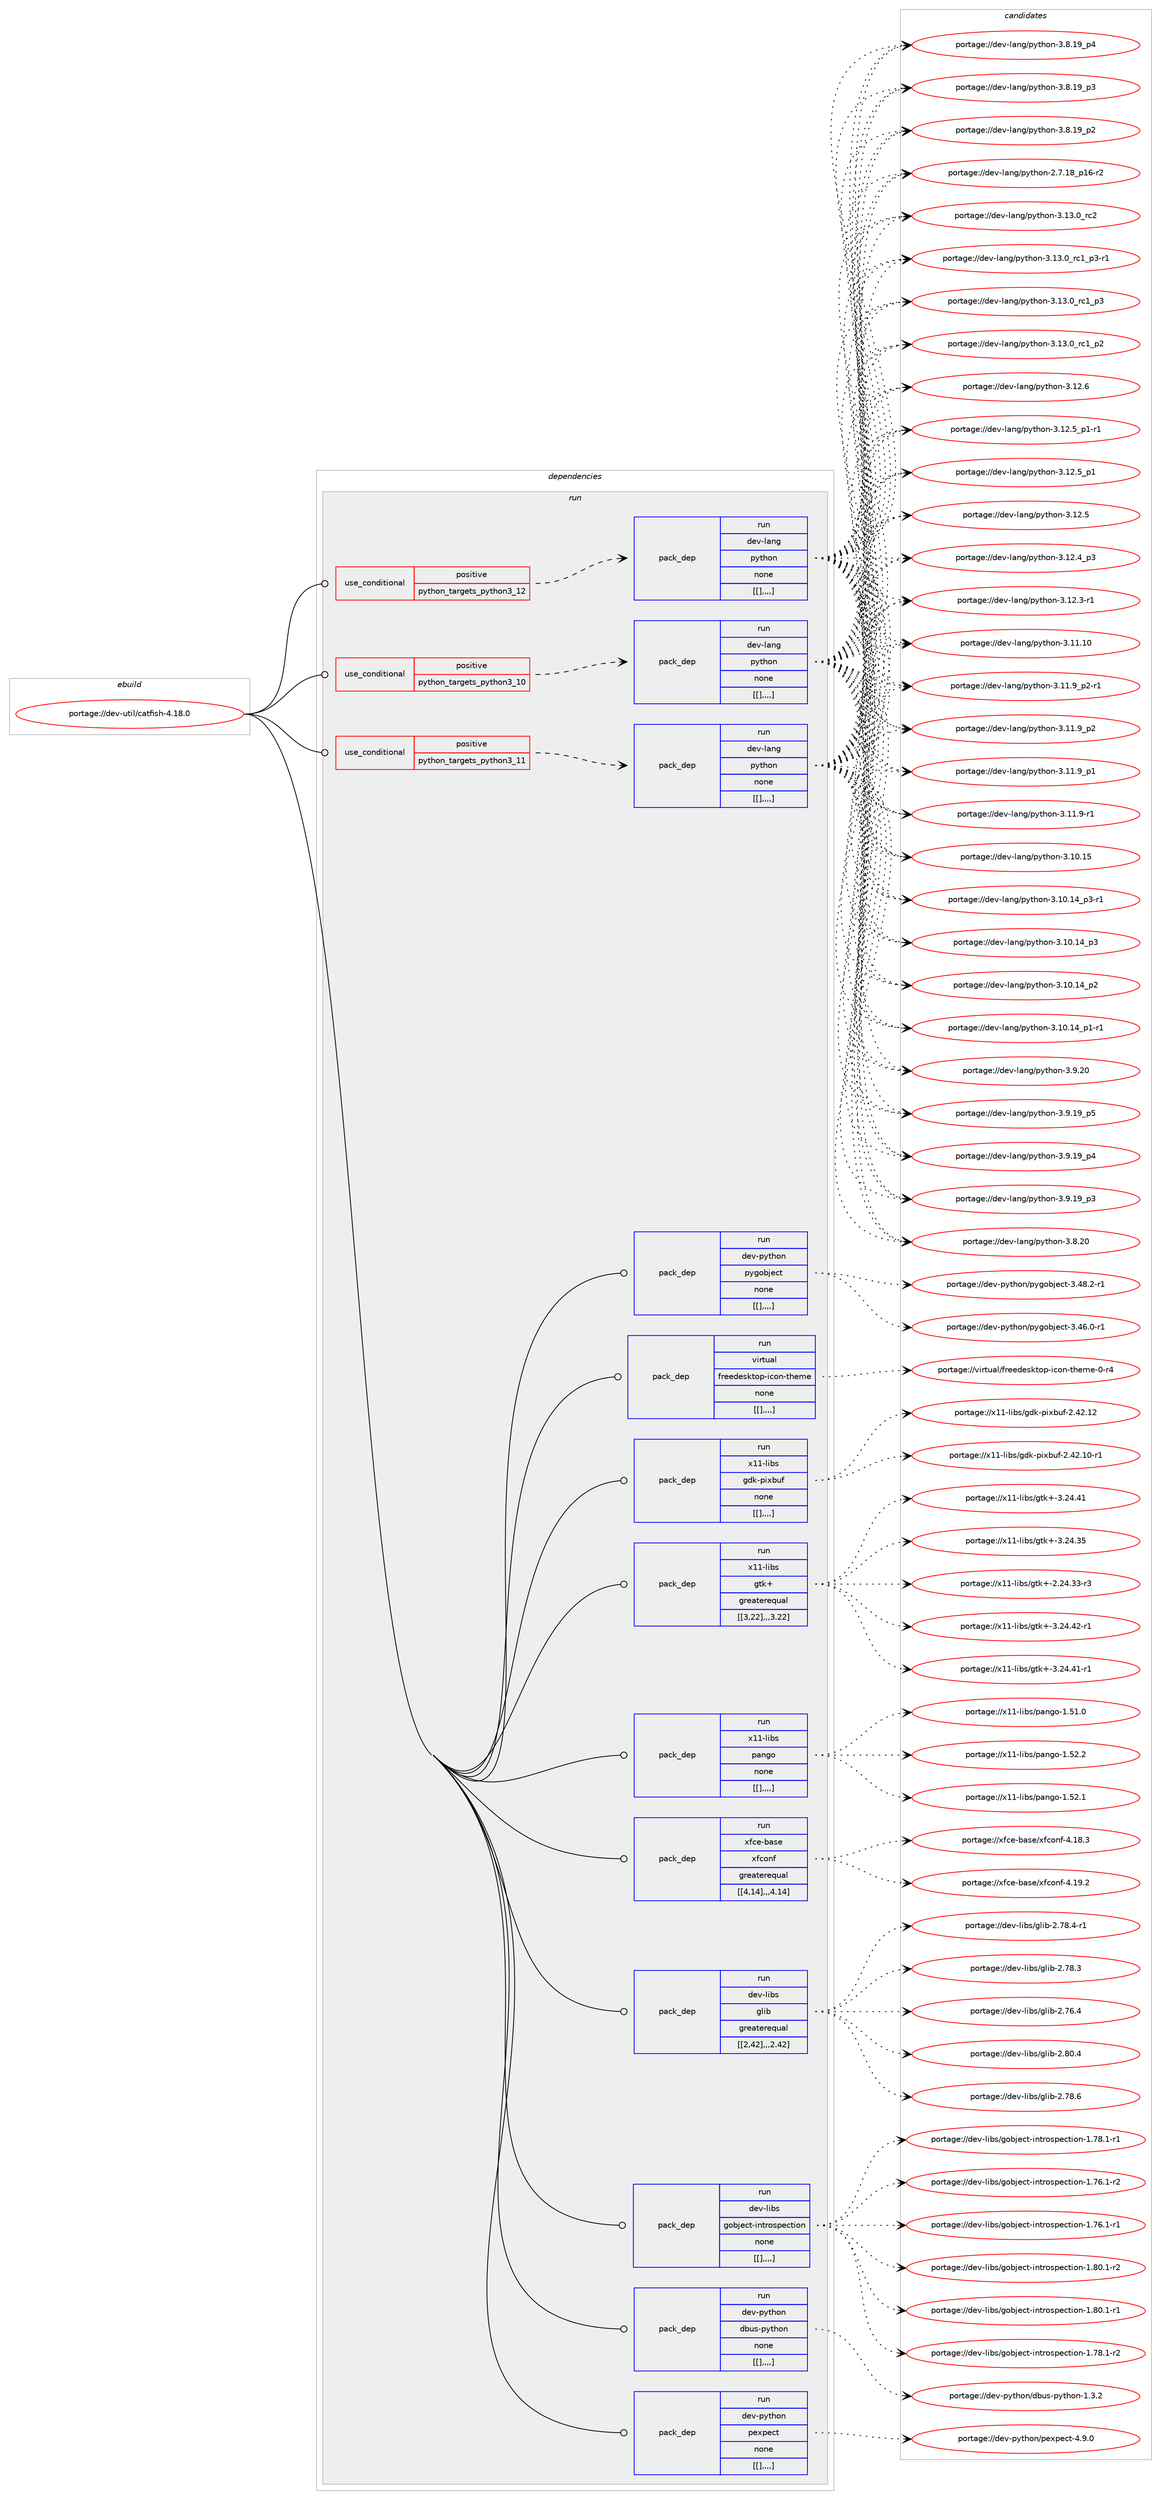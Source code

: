 digraph prolog {

# *************
# Graph options
# *************

newrank=true;
concentrate=true;
compound=true;
graph [rankdir=LR,fontname=Helvetica,fontsize=10,ranksep=1.5];#, ranksep=2.5, nodesep=0.2];
edge  [arrowhead=vee];
node  [fontname=Helvetica,fontsize=10];

# **********
# The ebuild
# **********

subgraph cluster_leftcol {
color=gray;
label=<<i>ebuild</i>>;
id [label="portage://dev-util/catfish-4.18.0", color=red, width=4, href="../dev-util/catfish-4.18.0.svg"];
}

# ****************
# The dependencies
# ****************

subgraph cluster_midcol {
color=gray;
label=<<i>dependencies</i>>;
subgraph cluster_compile {
fillcolor="#eeeeee";
style=filled;
label=<<i>compile</i>>;
}
subgraph cluster_compileandrun {
fillcolor="#eeeeee";
style=filled;
label=<<i>compile and run</i>>;
}
subgraph cluster_run {
fillcolor="#eeeeee";
style=filled;
label=<<i>run</i>>;
subgraph cond61161 {
dependency215098 [label=<<TABLE BORDER="0" CELLBORDER="1" CELLSPACING="0" CELLPADDING="4"><TR><TD ROWSPAN="3" CELLPADDING="10">use_conditional</TD></TR><TR><TD>positive</TD></TR><TR><TD>python_targets_python3_10</TD></TR></TABLE>>, shape=none, color=red];
subgraph pack152541 {
dependency215099 [label=<<TABLE BORDER="0" CELLBORDER="1" CELLSPACING="0" CELLPADDING="4" WIDTH="220"><TR><TD ROWSPAN="6" CELLPADDING="30">pack_dep</TD></TR><TR><TD WIDTH="110">run</TD></TR><TR><TD>dev-lang</TD></TR><TR><TD>python</TD></TR><TR><TD>none</TD></TR><TR><TD>[[],,,,]</TD></TR></TABLE>>, shape=none, color=blue];
}
dependency215098:e -> dependency215099:w [weight=20,style="dashed",arrowhead="vee"];
}
id:e -> dependency215098:w [weight=20,style="solid",arrowhead="odot"];
subgraph cond61162 {
dependency215100 [label=<<TABLE BORDER="0" CELLBORDER="1" CELLSPACING="0" CELLPADDING="4"><TR><TD ROWSPAN="3" CELLPADDING="10">use_conditional</TD></TR><TR><TD>positive</TD></TR><TR><TD>python_targets_python3_11</TD></TR></TABLE>>, shape=none, color=red];
subgraph pack152542 {
dependency215101 [label=<<TABLE BORDER="0" CELLBORDER="1" CELLSPACING="0" CELLPADDING="4" WIDTH="220"><TR><TD ROWSPAN="6" CELLPADDING="30">pack_dep</TD></TR><TR><TD WIDTH="110">run</TD></TR><TR><TD>dev-lang</TD></TR><TR><TD>python</TD></TR><TR><TD>none</TD></TR><TR><TD>[[],,,,]</TD></TR></TABLE>>, shape=none, color=blue];
}
dependency215100:e -> dependency215101:w [weight=20,style="dashed",arrowhead="vee"];
}
id:e -> dependency215100:w [weight=20,style="solid",arrowhead="odot"];
subgraph cond61163 {
dependency215102 [label=<<TABLE BORDER="0" CELLBORDER="1" CELLSPACING="0" CELLPADDING="4"><TR><TD ROWSPAN="3" CELLPADDING="10">use_conditional</TD></TR><TR><TD>positive</TD></TR><TR><TD>python_targets_python3_12</TD></TR></TABLE>>, shape=none, color=red];
subgraph pack152543 {
dependency215103 [label=<<TABLE BORDER="0" CELLBORDER="1" CELLSPACING="0" CELLPADDING="4" WIDTH="220"><TR><TD ROWSPAN="6" CELLPADDING="30">pack_dep</TD></TR><TR><TD WIDTH="110">run</TD></TR><TR><TD>dev-lang</TD></TR><TR><TD>python</TD></TR><TR><TD>none</TD></TR><TR><TD>[[],,,,]</TD></TR></TABLE>>, shape=none, color=blue];
}
dependency215102:e -> dependency215103:w [weight=20,style="dashed",arrowhead="vee"];
}
id:e -> dependency215102:w [weight=20,style="solid",arrowhead="odot"];
subgraph pack152544 {
dependency215104 [label=<<TABLE BORDER="0" CELLBORDER="1" CELLSPACING="0" CELLPADDING="4" WIDTH="220"><TR><TD ROWSPAN="6" CELLPADDING="30">pack_dep</TD></TR><TR><TD WIDTH="110">run</TD></TR><TR><TD>dev-libs</TD></TR><TR><TD>glib</TD></TR><TR><TD>greaterequal</TD></TR><TR><TD>[[2,42],,,2.42]</TD></TR></TABLE>>, shape=none, color=blue];
}
id:e -> dependency215104:w [weight=20,style="solid",arrowhead="odot"];
subgraph pack152545 {
dependency215105 [label=<<TABLE BORDER="0" CELLBORDER="1" CELLSPACING="0" CELLPADDING="4" WIDTH="220"><TR><TD ROWSPAN="6" CELLPADDING="30">pack_dep</TD></TR><TR><TD WIDTH="110">run</TD></TR><TR><TD>dev-libs</TD></TR><TR><TD>gobject-introspection</TD></TR><TR><TD>none</TD></TR><TR><TD>[[],,,,]</TD></TR></TABLE>>, shape=none, color=blue];
}
id:e -> dependency215105:w [weight=20,style="solid",arrowhead="odot"];
subgraph pack152546 {
dependency215106 [label=<<TABLE BORDER="0" CELLBORDER="1" CELLSPACING="0" CELLPADDING="4" WIDTH="220"><TR><TD ROWSPAN="6" CELLPADDING="30">pack_dep</TD></TR><TR><TD WIDTH="110">run</TD></TR><TR><TD>dev-python</TD></TR><TR><TD>dbus-python</TD></TR><TR><TD>none</TD></TR><TR><TD>[[],,,,]</TD></TR></TABLE>>, shape=none, color=blue];
}
id:e -> dependency215106:w [weight=20,style="solid",arrowhead="odot"];
subgraph pack152547 {
dependency215107 [label=<<TABLE BORDER="0" CELLBORDER="1" CELLSPACING="0" CELLPADDING="4" WIDTH="220"><TR><TD ROWSPAN="6" CELLPADDING="30">pack_dep</TD></TR><TR><TD WIDTH="110">run</TD></TR><TR><TD>dev-python</TD></TR><TR><TD>pexpect</TD></TR><TR><TD>none</TD></TR><TR><TD>[[],,,,]</TD></TR></TABLE>>, shape=none, color=blue];
}
id:e -> dependency215107:w [weight=20,style="solid",arrowhead="odot"];
subgraph pack152548 {
dependency215108 [label=<<TABLE BORDER="0" CELLBORDER="1" CELLSPACING="0" CELLPADDING="4" WIDTH="220"><TR><TD ROWSPAN="6" CELLPADDING="30">pack_dep</TD></TR><TR><TD WIDTH="110">run</TD></TR><TR><TD>dev-python</TD></TR><TR><TD>pygobject</TD></TR><TR><TD>none</TD></TR><TR><TD>[[],,,,]</TD></TR></TABLE>>, shape=none, color=blue];
}
id:e -> dependency215108:w [weight=20,style="solid",arrowhead="odot"];
subgraph pack152549 {
dependency215109 [label=<<TABLE BORDER="0" CELLBORDER="1" CELLSPACING="0" CELLPADDING="4" WIDTH="220"><TR><TD ROWSPAN="6" CELLPADDING="30">pack_dep</TD></TR><TR><TD WIDTH="110">run</TD></TR><TR><TD>virtual</TD></TR><TR><TD>freedesktop-icon-theme</TD></TR><TR><TD>none</TD></TR><TR><TD>[[],,,,]</TD></TR></TABLE>>, shape=none, color=blue];
}
id:e -> dependency215109:w [weight=20,style="solid",arrowhead="odot"];
subgraph pack152550 {
dependency215110 [label=<<TABLE BORDER="0" CELLBORDER="1" CELLSPACING="0" CELLPADDING="4" WIDTH="220"><TR><TD ROWSPAN="6" CELLPADDING="30">pack_dep</TD></TR><TR><TD WIDTH="110">run</TD></TR><TR><TD>x11-libs</TD></TR><TR><TD>gdk-pixbuf</TD></TR><TR><TD>none</TD></TR><TR><TD>[[],,,,]</TD></TR></TABLE>>, shape=none, color=blue];
}
id:e -> dependency215110:w [weight=20,style="solid",arrowhead="odot"];
subgraph pack152551 {
dependency215111 [label=<<TABLE BORDER="0" CELLBORDER="1" CELLSPACING="0" CELLPADDING="4" WIDTH="220"><TR><TD ROWSPAN="6" CELLPADDING="30">pack_dep</TD></TR><TR><TD WIDTH="110">run</TD></TR><TR><TD>x11-libs</TD></TR><TR><TD>gtk+</TD></TR><TR><TD>greaterequal</TD></TR><TR><TD>[[3,22],,,3.22]</TD></TR></TABLE>>, shape=none, color=blue];
}
id:e -> dependency215111:w [weight=20,style="solid",arrowhead="odot"];
subgraph pack152552 {
dependency215112 [label=<<TABLE BORDER="0" CELLBORDER="1" CELLSPACING="0" CELLPADDING="4" WIDTH="220"><TR><TD ROWSPAN="6" CELLPADDING="30">pack_dep</TD></TR><TR><TD WIDTH="110">run</TD></TR><TR><TD>x11-libs</TD></TR><TR><TD>pango</TD></TR><TR><TD>none</TD></TR><TR><TD>[[],,,,]</TD></TR></TABLE>>, shape=none, color=blue];
}
id:e -> dependency215112:w [weight=20,style="solid",arrowhead="odot"];
subgraph pack152553 {
dependency215113 [label=<<TABLE BORDER="0" CELLBORDER="1" CELLSPACING="0" CELLPADDING="4" WIDTH="220"><TR><TD ROWSPAN="6" CELLPADDING="30">pack_dep</TD></TR><TR><TD WIDTH="110">run</TD></TR><TR><TD>xfce-base</TD></TR><TR><TD>xfconf</TD></TR><TR><TD>greaterequal</TD></TR><TR><TD>[[4,14],,,4.14]</TD></TR></TABLE>>, shape=none, color=blue];
}
id:e -> dependency215113:w [weight=20,style="solid",arrowhead="odot"];
}
}

# **************
# The candidates
# **************

subgraph cluster_choices {
rank=same;
color=gray;
label=<<i>candidates</i>>;

subgraph choice152541 {
color=black;
nodesep=1;
choice10010111845108971101034711212111610411111045514649514648951149950 [label="portage://dev-lang/python-3.13.0_rc2", color=red, width=4,href="../dev-lang/python-3.13.0_rc2.svg"];
choice1001011184510897110103471121211161041111104551464951464895114994995112514511449 [label="portage://dev-lang/python-3.13.0_rc1_p3-r1", color=red, width=4,href="../dev-lang/python-3.13.0_rc1_p3-r1.svg"];
choice100101118451089711010347112121116104111110455146495146489511499499511251 [label="portage://dev-lang/python-3.13.0_rc1_p3", color=red, width=4,href="../dev-lang/python-3.13.0_rc1_p3.svg"];
choice100101118451089711010347112121116104111110455146495146489511499499511250 [label="portage://dev-lang/python-3.13.0_rc1_p2", color=red, width=4,href="../dev-lang/python-3.13.0_rc1_p2.svg"];
choice10010111845108971101034711212111610411111045514649504654 [label="portage://dev-lang/python-3.12.6", color=red, width=4,href="../dev-lang/python-3.12.6.svg"];
choice1001011184510897110103471121211161041111104551464950465395112494511449 [label="portage://dev-lang/python-3.12.5_p1-r1", color=red, width=4,href="../dev-lang/python-3.12.5_p1-r1.svg"];
choice100101118451089711010347112121116104111110455146495046539511249 [label="portage://dev-lang/python-3.12.5_p1", color=red, width=4,href="../dev-lang/python-3.12.5_p1.svg"];
choice10010111845108971101034711212111610411111045514649504653 [label="portage://dev-lang/python-3.12.5", color=red, width=4,href="../dev-lang/python-3.12.5.svg"];
choice100101118451089711010347112121116104111110455146495046529511251 [label="portage://dev-lang/python-3.12.4_p3", color=red, width=4,href="../dev-lang/python-3.12.4_p3.svg"];
choice100101118451089711010347112121116104111110455146495046514511449 [label="portage://dev-lang/python-3.12.3-r1", color=red, width=4,href="../dev-lang/python-3.12.3-r1.svg"];
choice1001011184510897110103471121211161041111104551464949464948 [label="portage://dev-lang/python-3.11.10", color=red, width=4,href="../dev-lang/python-3.11.10.svg"];
choice1001011184510897110103471121211161041111104551464949465795112504511449 [label="portage://dev-lang/python-3.11.9_p2-r1", color=red, width=4,href="../dev-lang/python-3.11.9_p2-r1.svg"];
choice100101118451089711010347112121116104111110455146494946579511250 [label="portage://dev-lang/python-3.11.9_p2", color=red, width=4,href="../dev-lang/python-3.11.9_p2.svg"];
choice100101118451089711010347112121116104111110455146494946579511249 [label="portage://dev-lang/python-3.11.9_p1", color=red, width=4,href="../dev-lang/python-3.11.9_p1.svg"];
choice100101118451089711010347112121116104111110455146494946574511449 [label="portage://dev-lang/python-3.11.9-r1", color=red, width=4,href="../dev-lang/python-3.11.9-r1.svg"];
choice1001011184510897110103471121211161041111104551464948464953 [label="portage://dev-lang/python-3.10.15", color=red, width=4,href="../dev-lang/python-3.10.15.svg"];
choice100101118451089711010347112121116104111110455146494846495295112514511449 [label="portage://dev-lang/python-3.10.14_p3-r1", color=red, width=4,href="../dev-lang/python-3.10.14_p3-r1.svg"];
choice10010111845108971101034711212111610411111045514649484649529511251 [label="portage://dev-lang/python-3.10.14_p3", color=red, width=4,href="../dev-lang/python-3.10.14_p3.svg"];
choice10010111845108971101034711212111610411111045514649484649529511250 [label="portage://dev-lang/python-3.10.14_p2", color=red, width=4,href="../dev-lang/python-3.10.14_p2.svg"];
choice100101118451089711010347112121116104111110455146494846495295112494511449 [label="portage://dev-lang/python-3.10.14_p1-r1", color=red, width=4,href="../dev-lang/python-3.10.14_p1-r1.svg"];
choice10010111845108971101034711212111610411111045514657465048 [label="portage://dev-lang/python-3.9.20", color=red, width=4,href="../dev-lang/python-3.9.20.svg"];
choice100101118451089711010347112121116104111110455146574649579511253 [label="portage://dev-lang/python-3.9.19_p5", color=red, width=4,href="../dev-lang/python-3.9.19_p5.svg"];
choice100101118451089711010347112121116104111110455146574649579511252 [label="portage://dev-lang/python-3.9.19_p4", color=red, width=4,href="../dev-lang/python-3.9.19_p4.svg"];
choice100101118451089711010347112121116104111110455146574649579511251 [label="portage://dev-lang/python-3.9.19_p3", color=red, width=4,href="../dev-lang/python-3.9.19_p3.svg"];
choice10010111845108971101034711212111610411111045514656465048 [label="portage://dev-lang/python-3.8.20", color=red, width=4,href="../dev-lang/python-3.8.20.svg"];
choice100101118451089711010347112121116104111110455146564649579511252 [label="portage://dev-lang/python-3.8.19_p4", color=red, width=4,href="../dev-lang/python-3.8.19_p4.svg"];
choice100101118451089711010347112121116104111110455146564649579511251 [label="portage://dev-lang/python-3.8.19_p3", color=red, width=4,href="../dev-lang/python-3.8.19_p3.svg"];
choice100101118451089711010347112121116104111110455146564649579511250 [label="portage://dev-lang/python-3.8.19_p2", color=red, width=4,href="../dev-lang/python-3.8.19_p2.svg"];
choice100101118451089711010347112121116104111110455046554649569511249544511450 [label="portage://dev-lang/python-2.7.18_p16-r2", color=red, width=4,href="../dev-lang/python-2.7.18_p16-r2.svg"];
dependency215099:e -> choice10010111845108971101034711212111610411111045514649514648951149950:w [style=dotted,weight="100"];
dependency215099:e -> choice1001011184510897110103471121211161041111104551464951464895114994995112514511449:w [style=dotted,weight="100"];
dependency215099:e -> choice100101118451089711010347112121116104111110455146495146489511499499511251:w [style=dotted,weight="100"];
dependency215099:e -> choice100101118451089711010347112121116104111110455146495146489511499499511250:w [style=dotted,weight="100"];
dependency215099:e -> choice10010111845108971101034711212111610411111045514649504654:w [style=dotted,weight="100"];
dependency215099:e -> choice1001011184510897110103471121211161041111104551464950465395112494511449:w [style=dotted,weight="100"];
dependency215099:e -> choice100101118451089711010347112121116104111110455146495046539511249:w [style=dotted,weight="100"];
dependency215099:e -> choice10010111845108971101034711212111610411111045514649504653:w [style=dotted,weight="100"];
dependency215099:e -> choice100101118451089711010347112121116104111110455146495046529511251:w [style=dotted,weight="100"];
dependency215099:e -> choice100101118451089711010347112121116104111110455146495046514511449:w [style=dotted,weight="100"];
dependency215099:e -> choice1001011184510897110103471121211161041111104551464949464948:w [style=dotted,weight="100"];
dependency215099:e -> choice1001011184510897110103471121211161041111104551464949465795112504511449:w [style=dotted,weight="100"];
dependency215099:e -> choice100101118451089711010347112121116104111110455146494946579511250:w [style=dotted,weight="100"];
dependency215099:e -> choice100101118451089711010347112121116104111110455146494946579511249:w [style=dotted,weight="100"];
dependency215099:e -> choice100101118451089711010347112121116104111110455146494946574511449:w [style=dotted,weight="100"];
dependency215099:e -> choice1001011184510897110103471121211161041111104551464948464953:w [style=dotted,weight="100"];
dependency215099:e -> choice100101118451089711010347112121116104111110455146494846495295112514511449:w [style=dotted,weight="100"];
dependency215099:e -> choice10010111845108971101034711212111610411111045514649484649529511251:w [style=dotted,weight="100"];
dependency215099:e -> choice10010111845108971101034711212111610411111045514649484649529511250:w [style=dotted,weight="100"];
dependency215099:e -> choice100101118451089711010347112121116104111110455146494846495295112494511449:w [style=dotted,weight="100"];
dependency215099:e -> choice10010111845108971101034711212111610411111045514657465048:w [style=dotted,weight="100"];
dependency215099:e -> choice100101118451089711010347112121116104111110455146574649579511253:w [style=dotted,weight="100"];
dependency215099:e -> choice100101118451089711010347112121116104111110455146574649579511252:w [style=dotted,weight="100"];
dependency215099:e -> choice100101118451089711010347112121116104111110455146574649579511251:w [style=dotted,weight="100"];
dependency215099:e -> choice10010111845108971101034711212111610411111045514656465048:w [style=dotted,weight="100"];
dependency215099:e -> choice100101118451089711010347112121116104111110455146564649579511252:w [style=dotted,weight="100"];
dependency215099:e -> choice100101118451089711010347112121116104111110455146564649579511251:w [style=dotted,weight="100"];
dependency215099:e -> choice100101118451089711010347112121116104111110455146564649579511250:w [style=dotted,weight="100"];
dependency215099:e -> choice100101118451089711010347112121116104111110455046554649569511249544511450:w [style=dotted,weight="100"];
}
subgraph choice152542 {
color=black;
nodesep=1;
choice10010111845108971101034711212111610411111045514649514648951149950 [label="portage://dev-lang/python-3.13.0_rc2", color=red, width=4,href="../dev-lang/python-3.13.0_rc2.svg"];
choice1001011184510897110103471121211161041111104551464951464895114994995112514511449 [label="portage://dev-lang/python-3.13.0_rc1_p3-r1", color=red, width=4,href="../dev-lang/python-3.13.0_rc1_p3-r1.svg"];
choice100101118451089711010347112121116104111110455146495146489511499499511251 [label="portage://dev-lang/python-3.13.0_rc1_p3", color=red, width=4,href="../dev-lang/python-3.13.0_rc1_p3.svg"];
choice100101118451089711010347112121116104111110455146495146489511499499511250 [label="portage://dev-lang/python-3.13.0_rc1_p2", color=red, width=4,href="../dev-lang/python-3.13.0_rc1_p2.svg"];
choice10010111845108971101034711212111610411111045514649504654 [label="portage://dev-lang/python-3.12.6", color=red, width=4,href="../dev-lang/python-3.12.6.svg"];
choice1001011184510897110103471121211161041111104551464950465395112494511449 [label="portage://dev-lang/python-3.12.5_p1-r1", color=red, width=4,href="../dev-lang/python-3.12.5_p1-r1.svg"];
choice100101118451089711010347112121116104111110455146495046539511249 [label="portage://dev-lang/python-3.12.5_p1", color=red, width=4,href="../dev-lang/python-3.12.5_p1.svg"];
choice10010111845108971101034711212111610411111045514649504653 [label="portage://dev-lang/python-3.12.5", color=red, width=4,href="../dev-lang/python-3.12.5.svg"];
choice100101118451089711010347112121116104111110455146495046529511251 [label="portage://dev-lang/python-3.12.4_p3", color=red, width=4,href="../dev-lang/python-3.12.4_p3.svg"];
choice100101118451089711010347112121116104111110455146495046514511449 [label="portage://dev-lang/python-3.12.3-r1", color=red, width=4,href="../dev-lang/python-3.12.3-r1.svg"];
choice1001011184510897110103471121211161041111104551464949464948 [label="portage://dev-lang/python-3.11.10", color=red, width=4,href="../dev-lang/python-3.11.10.svg"];
choice1001011184510897110103471121211161041111104551464949465795112504511449 [label="portage://dev-lang/python-3.11.9_p2-r1", color=red, width=4,href="../dev-lang/python-3.11.9_p2-r1.svg"];
choice100101118451089711010347112121116104111110455146494946579511250 [label="portage://dev-lang/python-3.11.9_p2", color=red, width=4,href="../dev-lang/python-3.11.9_p2.svg"];
choice100101118451089711010347112121116104111110455146494946579511249 [label="portage://dev-lang/python-3.11.9_p1", color=red, width=4,href="../dev-lang/python-3.11.9_p1.svg"];
choice100101118451089711010347112121116104111110455146494946574511449 [label="portage://dev-lang/python-3.11.9-r1", color=red, width=4,href="../dev-lang/python-3.11.9-r1.svg"];
choice1001011184510897110103471121211161041111104551464948464953 [label="portage://dev-lang/python-3.10.15", color=red, width=4,href="../dev-lang/python-3.10.15.svg"];
choice100101118451089711010347112121116104111110455146494846495295112514511449 [label="portage://dev-lang/python-3.10.14_p3-r1", color=red, width=4,href="../dev-lang/python-3.10.14_p3-r1.svg"];
choice10010111845108971101034711212111610411111045514649484649529511251 [label="portage://dev-lang/python-3.10.14_p3", color=red, width=4,href="../dev-lang/python-3.10.14_p3.svg"];
choice10010111845108971101034711212111610411111045514649484649529511250 [label="portage://dev-lang/python-3.10.14_p2", color=red, width=4,href="../dev-lang/python-3.10.14_p2.svg"];
choice100101118451089711010347112121116104111110455146494846495295112494511449 [label="portage://dev-lang/python-3.10.14_p1-r1", color=red, width=4,href="../dev-lang/python-3.10.14_p1-r1.svg"];
choice10010111845108971101034711212111610411111045514657465048 [label="portage://dev-lang/python-3.9.20", color=red, width=4,href="../dev-lang/python-3.9.20.svg"];
choice100101118451089711010347112121116104111110455146574649579511253 [label="portage://dev-lang/python-3.9.19_p5", color=red, width=4,href="../dev-lang/python-3.9.19_p5.svg"];
choice100101118451089711010347112121116104111110455146574649579511252 [label="portage://dev-lang/python-3.9.19_p4", color=red, width=4,href="../dev-lang/python-3.9.19_p4.svg"];
choice100101118451089711010347112121116104111110455146574649579511251 [label="portage://dev-lang/python-3.9.19_p3", color=red, width=4,href="../dev-lang/python-3.9.19_p3.svg"];
choice10010111845108971101034711212111610411111045514656465048 [label="portage://dev-lang/python-3.8.20", color=red, width=4,href="../dev-lang/python-3.8.20.svg"];
choice100101118451089711010347112121116104111110455146564649579511252 [label="portage://dev-lang/python-3.8.19_p4", color=red, width=4,href="../dev-lang/python-3.8.19_p4.svg"];
choice100101118451089711010347112121116104111110455146564649579511251 [label="portage://dev-lang/python-3.8.19_p3", color=red, width=4,href="../dev-lang/python-3.8.19_p3.svg"];
choice100101118451089711010347112121116104111110455146564649579511250 [label="portage://dev-lang/python-3.8.19_p2", color=red, width=4,href="../dev-lang/python-3.8.19_p2.svg"];
choice100101118451089711010347112121116104111110455046554649569511249544511450 [label="portage://dev-lang/python-2.7.18_p16-r2", color=red, width=4,href="../dev-lang/python-2.7.18_p16-r2.svg"];
dependency215101:e -> choice10010111845108971101034711212111610411111045514649514648951149950:w [style=dotted,weight="100"];
dependency215101:e -> choice1001011184510897110103471121211161041111104551464951464895114994995112514511449:w [style=dotted,weight="100"];
dependency215101:e -> choice100101118451089711010347112121116104111110455146495146489511499499511251:w [style=dotted,weight="100"];
dependency215101:e -> choice100101118451089711010347112121116104111110455146495146489511499499511250:w [style=dotted,weight="100"];
dependency215101:e -> choice10010111845108971101034711212111610411111045514649504654:w [style=dotted,weight="100"];
dependency215101:e -> choice1001011184510897110103471121211161041111104551464950465395112494511449:w [style=dotted,weight="100"];
dependency215101:e -> choice100101118451089711010347112121116104111110455146495046539511249:w [style=dotted,weight="100"];
dependency215101:e -> choice10010111845108971101034711212111610411111045514649504653:w [style=dotted,weight="100"];
dependency215101:e -> choice100101118451089711010347112121116104111110455146495046529511251:w [style=dotted,weight="100"];
dependency215101:e -> choice100101118451089711010347112121116104111110455146495046514511449:w [style=dotted,weight="100"];
dependency215101:e -> choice1001011184510897110103471121211161041111104551464949464948:w [style=dotted,weight="100"];
dependency215101:e -> choice1001011184510897110103471121211161041111104551464949465795112504511449:w [style=dotted,weight="100"];
dependency215101:e -> choice100101118451089711010347112121116104111110455146494946579511250:w [style=dotted,weight="100"];
dependency215101:e -> choice100101118451089711010347112121116104111110455146494946579511249:w [style=dotted,weight="100"];
dependency215101:e -> choice100101118451089711010347112121116104111110455146494946574511449:w [style=dotted,weight="100"];
dependency215101:e -> choice1001011184510897110103471121211161041111104551464948464953:w [style=dotted,weight="100"];
dependency215101:e -> choice100101118451089711010347112121116104111110455146494846495295112514511449:w [style=dotted,weight="100"];
dependency215101:e -> choice10010111845108971101034711212111610411111045514649484649529511251:w [style=dotted,weight="100"];
dependency215101:e -> choice10010111845108971101034711212111610411111045514649484649529511250:w [style=dotted,weight="100"];
dependency215101:e -> choice100101118451089711010347112121116104111110455146494846495295112494511449:w [style=dotted,weight="100"];
dependency215101:e -> choice10010111845108971101034711212111610411111045514657465048:w [style=dotted,weight="100"];
dependency215101:e -> choice100101118451089711010347112121116104111110455146574649579511253:w [style=dotted,weight="100"];
dependency215101:e -> choice100101118451089711010347112121116104111110455146574649579511252:w [style=dotted,weight="100"];
dependency215101:e -> choice100101118451089711010347112121116104111110455146574649579511251:w [style=dotted,weight="100"];
dependency215101:e -> choice10010111845108971101034711212111610411111045514656465048:w [style=dotted,weight="100"];
dependency215101:e -> choice100101118451089711010347112121116104111110455146564649579511252:w [style=dotted,weight="100"];
dependency215101:e -> choice100101118451089711010347112121116104111110455146564649579511251:w [style=dotted,weight="100"];
dependency215101:e -> choice100101118451089711010347112121116104111110455146564649579511250:w [style=dotted,weight="100"];
dependency215101:e -> choice100101118451089711010347112121116104111110455046554649569511249544511450:w [style=dotted,weight="100"];
}
subgraph choice152543 {
color=black;
nodesep=1;
choice10010111845108971101034711212111610411111045514649514648951149950 [label="portage://dev-lang/python-3.13.0_rc2", color=red, width=4,href="../dev-lang/python-3.13.0_rc2.svg"];
choice1001011184510897110103471121211161041111104551464951464895114994995112514511449 [label="portage://dev-lang/python-3.13.0_rc1_p3-r1", color=red, width=4,href="../dev-lang/python-3.13.0_rc1_p3-r1.svg"];
choice100101118451089711010347112121116104111110455146495146489511499499511251 [label="portage://dev-lang/python-3.13.0_rc1_p3", color=red, width=4,href="../dev-lang/python-3.13.0_rc1_p3.svg"];
choice100101118451089711010347112121116104111110455146495146489511499499511250 [label="portage://dev-lang/python-3.13.0_rc1_p2", color=red, width=4,href="../dev-lang/python-3.13.0_rc1_p2.svg"];
choice10010111845108971101034711212111610411111045514649504654 [label="portage://dev-lang/python-3.12.6", color=red, width=4,href="../dev-lang/python-3.12.6.svg"];
choice1001011184510897110103471121211161041111104551464950465395112494511449 [label="portage://dev-lang/python-3.12.5_p1-r1", color=red, width=4,href="../dev-lang/python-3.12.5_p1-r1.svg"];
choice100101118451089711010347112121116104111110455146495046539511249 [label="portage://dev-lang/python-3.12.5_p1", color=red, width=4,href="../dev-lang/python-3.12.5_p1.svg"];
choice10010111845108971101034711212111610411111045514649504653 [label="portage://dev-lang/python-3.12.5", color=red, width=4,href="../dev-lang/python-3.12.5.svg"];
choice100101118451089711010347112121116104111110455146495046529511251 [label="portage://dev-lang/python-3.12.4_p3", color=red, width=4,href="../dev-lang/python-3.12.4_p3.svg"];
choice100101118451089711010347112121116104111110455146495046514511449 [label="portage://dev-lang/python-3.12.3-r1", color=red, width=4,href="../dev-lang/python-3.12.3-r1.svg"];
choice1001011184510897110103471121211161041111104551464949464948 [label="portage://dev-lang/python-3.11.10", color=red, width=4,href="../dev-lang/python-3.11.10.svg"];
choice1001011184510897110103471121211161041111104551464949465795112504511449 [label="portage://dev-lang/python-3.11.9_p2-r1", color=red, width=4,href="../dev-lang/python-3.11.9_p2-r1.svg"];
choice100101118451089711010347112121116104111110455146494946579511250 [label="portage://dev-lang/python-3.11.9_p2", color=red, width=4,href="../dev-lang/python-3.11.9_p2.svg"];
choice100101118451089711010347112121116104111110455146494946579511249 [label="portage://dev-lang/python-3.11.9_p1", color=red, width=4,href="../dev-lang/python-3.11.9_p1.svg"];
choice100101118451089711010347112121116104111110455146494946574511449 [label="portage://dev-lang/python-3.11.9-r1", color=red, width=4,href="../dev-lang/python-3.11.9-r1.svg"];
choice1001011184510897110103471121211161041111104551464948464953 [label="portage://dev-lang/python-3.10.15", color=red, width=4,href="../dev-lang/python-3.10.15.svg"];
choice100101118451089711010347112121116104111110455146494846495295112514511449 [label="portage://dev-lang/python-3.10.14_p3-r1", color=red, width=4,href="../dev-lang/python-3.10.14_p3-r1.svg"];
choice10010111845108971101034711212111610411111045514649484649529511251 [label="portage://dev-lang/python-3.10.14_p3", color=red, width=4,href="../dev-lang/python-3.10.14_p3.svg"];
choice10010111845108971101034711212111610411111045514649484649529511250 [label="portage://dev-lang/python-3.10.14_p2", color=red, width=4,href="../dev-lang/python-3.10.14_p2.svg"];
choice100101118451089711010347112121116104111110455146494846495295112494511449 [label="portage://dev-lang/python-3.10.14_p1-r1", color=red, width=4,href="../dev-lang/python-3.10.14_p1-r1.svg"];
choice10010111845108971101034711212111610411111045514657465048 [label="portage://dev-lang/python-3.9.20", color=red, width=4,href="../dev-lang/python-3.9.20.svg"];
choice100101118451089711010347112121116104111110455146574649579511253 [label="portage://dev-lang/python-3.9.19_p5", color=red, width=4,href="../dev-lang/python-3.9.19_p5.svg"];
choice100101118451089711010347112121116104111110455146574649579511252 [label="portage://dev-lang/python-3.9.19_p4", color=red, width=4,href="../dev-lang/python-3.9.19_p4.svg"];
choice100101118451089711010347112121116104111110455146574649579511251 [label="portage://dev-lang/python-3.9.19_p3", color=red, width=4,href="../dev-lang/python-3.9.19_p3.svg"];
choice10010111845108971101034711212111610411111045514656465048 [label="portage://dev-lang/python-3.8.20", color=red, width=4,href="../dev-lang/python-3.8.20.svg"];
choice100101118451089711010347112121116104111110455146564649579511252 [label="portage://dev-lang/python-3.8.19_p4", color=red, width=4,href="../dev-lang/python-3.8.19_p4.svg"];
choice100101118451089711010347112121116104111110455146564649579511251 [label="portage://dev-lang/python-3.8.19_p3", color=red, width=4,href="../dev-lang/python-3.8.19_p3.svg"];
choice100101118451089711010347112121116104111110455146564649579511250 [label="portage://dev-lang/python-3.8.19_p2", color=red, width=4,href="../dev-lang/python-3.8.19_p2.svg"];
choice100101118451089711010347112121116104111110455046554649569511249544511450 [label="portage://dev-lang/python-2.7.18_p16-r2", color=red, width=4,href="../dev-lang/python-2.7.18_p16-r2.svg"];
dependency215103:e -> choice10010111845108971101034711212111610411111045514649514648951149950:w [style=dotted,weight="100"];
dependency215103:e -> choice1001011184510897110103471121211161041111104551464951464895114994995112514511449:w [style=dotted,weight="100"];
dependency215103:e -> choice100101118451089711010347112121116104111110455146495146489511499499511251:w [style=dotted,weight="100"];
dependency215103:e -> choice100101118451089711010347112121116104111110455146495146489511499499511250:w [style=dotted,weight="100"];
dependency215103:e -> choice10010111845108971101034711212111610411111045514649504654:w [style=dotted,weight="100"];
dependency215103:e -> choice1001011184510897110103471121211161041111104551464950465395112494511449:w [style=dotted,weight="100"];
dependency215103:e -> choice100101118451089711010347112121116104111110455146495046539511249:w [style=dotted,weight="100"];
dependency215103:e -> choice10010111845108971101034711212111610411111045514649504653:w [style=dotted,weight="100"];
dependency215103:e -> choice100101118451089711010347112121116104111110455146495046529511251:w [style=dotted,weight="100"];
dependency215103:e -> choice100101118451089711010347112121116104111110455146495046514511449:w [style=dotted,weight="100"];
dependency215103:e -> choice1001011184510897110103471121211161041111104551464949464948:w [style=dotted,weight="100"];
dependency215103:e -> choice1001011184510897110103471121211161041111104551464949465795112504511449:w [style=dotted,weight="100"];
dependency215103:e -> choice100101118451089711010347112121116104111110455146494946579511250:w [style=dotted,weight="100"];
dependency215103:e -> choice100101118451089711010347112121116104111110455146494946579511249:w [style=dotted,weight="100"];
dependency215103:e -> choice100101118451089711010347112121116104111110455146494946574511449:w [style=dotted,weight="100"];
dependency215103:e -> choice1001011184510897110103471121211161041111104551464948464953:w [style=dotted,weight="100"];
dependency215103:e -> choice100101118451089711010347112121116104111110455146494846495295112514511449:w [style=dotted,weight="100"];
dependency215103:e -> choice10010111845108971101034711212111610411111045514649484649529511251:w [style=dotted,weight="100"];
dependency215103:e -> choice10010111845108971101034711212111610411111045514649484649529511250:w [style=dotted,weight="100"];
dependency215103:e -> choice100101118451089711010347112121116104111110455146494846495295112494511449:w [style=dotted,weight="100"];
dependency215103:e -> choice10010111845108971101034711212111610411111045514657465048:w [style=dotted,weight="100"];
dependency215103:e -> choice100101118451089711010347112121116104111110455146574649579511253:w [style=dotted,weight="100"];
dependency215103:e -> choice100101118451089711010347112121116104111110455146574649579511252:w [style=dotted,weight="100"];
dependency215103:e -> choice100101118451089711010347112121116104111110455146574649579511251:w [style=dotted,weight="100"];
dependency215103:e -> choice10010111845108971101034711212111610411111045514656465048:w [style=dotted,weight="100"];
dependency215103:e -> choice100101118451089711010347112121116104111110455146564649579511252:w [style=dotted,weight="100"];
dependency215103:e -> choice100101118451089711010347112121116104111110455146564649579511251:w [style=dotted,weight="100"];
dependency215103:e -> choice100101118451089711010347112121116104111110455146564649579511250:w [style=dotted,weight="100"];
dependency215103:e -> choice100101118451089711010347112121116104111110455046554649569511249544511450:w [style=dotted,weight="100"];
}
subgraph choice152544 {
color=black;
nodesep=1;
choice1001011184510810598115471031081059845504656484652 [label="portage://dev-libs/glib-2.80.4", color=red, width=4,href="../dev-libs/glib-2.80.4.svg"];
choice1001011184510810598115471031081059845504655564654 [label="portage://dev-libs/glib-2.78.6", color=red, width=4,href="../dev-libs/glib-2.78.6.svg"];
choice10010111845108105981154710310810598455046555646524511449 [label="portage://dev-libs/glib-2.78.4-r1", color=red, width=4,href="../dev-libs/glib-2.78.4-r1.svg"];
choice1001011184510810598115471031081059845504655564651 [label="portage://dev-libs/glib-2.78.3", color=red, width=4,href="../dev-libs/glib-2.78.3.svg"];
choice1001011184510810598115471031081059845504655544652 [label="portage://dev-libs/glib-2.76.4", color=red, width=4,href="../dev-libs/glib-2.76.4.svg"];
dependency215104:e -> choice1001011184510810598115471031081059845504656484652:w [style=dotted,weight="100"];
dependency215104:e -> choice1001011184510810598115471031081059845504655564654:w [style=dotted,weight="100"];
dependency215104:e -> choice10010111845108105981154710310810598455046555646524511449:w [style=dotted,weight="100"];
dependency215104:e -> choice1001011184510810598115471031081059845504655564651:w [style=dotted,weight="100"];
dependency215104:e -> choice1001011184510810598115471031081059845504655544652:w [style=dotted,weight="100"];
}
subgraph choice152545 {
color=black;
nodesep=1;
choice10010111845108105981154710311198106101991164510511011611411111511210199116105111110454946564846494511450 [label="portage://dev-libs/gobject-introspection-1.80.1-r2", color=red, width=4,href="../dev-libs/gobject-introspection-1.80.1-r2.svg"];
choice10010111845108105981154710311198106101991164510511011611411111511210199116105111110454946564846494511449 [label="portage://dev-libs/gobject-introspection-1.80.1-r1", color=red, width=4,href="../dev-libs/gobject-introspection-1.80.1-r1.svg"];
choice10010111845108105981154710311198106101991164510511011611411111511210199116105111110454946555646494511450 [label="portage://dev-libs/gobject-introspection-1.78.1-r2", color=red, width=4,href="../dev-libs/gobject-introspection-1.78.1-r2.svg"];
choice10010111845108105981154710311198106101991164510511011611411111511210199116105111110454946555646494511449 [label="portage://dev-libs/gobject-introspection-1.78.1-r1", color=red, width=4,href="../dev-libs/gobject-introspection-1.78.1-r1.svg"];
choice10010111845108105981154710311198106101991164510511011611411111511210199116105111110454946555446494511450 [label="portage://dev-libs/gobject-introspection-1.76.1-r2", color=red, width=4,href="../dev-libs/gobject-introspection-1.76.1-r2.svg"];
choice10010111845108105981154710311198106101991164510511011611411111511210199116105111110454946555446494511449 [label="portage://dev-libs/gobject-introspection-1.76.1-r1", color=red, width=4,href="../dev-libs/gobject-introspection-1.76.1-r1.svg"];
dependency215105:e -> choice10010111845108105981154710311198106101991164510511011611411111511210199116105111110454946564846494511450:w [style=dotted,weight="100"];
dependency215105:e -> choice10010111845108105981154710311198106101991164510511011611411111511210199116105111110454946564846494511449:w [style=dotted,weight="100"];
dependency215105:e -> choice10010111845108105981154710311198106101991164510511011611411111511210199116105111110454946555646494511450:w [style=dotted,weight="100"];
dependency215105:e -> choice10010111845108105981154710311198106101991164510511011611411111511210199116105111110454946555646494511449:w [style=dotted,weight="100"];
dependency215105:e -> choice10010111845108105981154710311198106101991164510511011611411111511210199116105111110454946555446494511450:w [style=dotted,weight="100"];
dependency215105:e -> choice10010111845108105981154710311198106101991164510511011611411111511210199116105111110454946555446494511449:w [style=dotted,weight="100"];
}
subgraph choice152546 {
color=black;
nodesep=1;
choice10010111845112121116104111110471009811711545112121116104111110454946514650 [label="portage://dev-python/dbus-python-1.3.2", color=red, width=4,href="../dev-python/dbus-python-1.3.2.svg"];
dependency215106:e -> choice10010111845112121116104111110471009811711545112121116104111110454946514650:w [style=dotted,weight="100"];
}
subgraph choice152547 {
color=black;
nodesep=1;
choice100101118451121211161041111104711210112011210199116455246574648 [label="portage://dev-python/pexpect-4.9.0", color=red, width=4,href="../dev-python/pexpect-4.9.0.svg"];
dependency215107:e -> choice100101118451121211161041111104711210112011210199116455246574648:w [style=dotted,weight="100"];
}
subgraph choice152548 {
color=black;
nodesep=1;
choice10010111845112121116104111110471121211031119810610199116455146525646504511449 [label="portage://dev-python/pygobject-3.48.2-r1", color=red, width=4,href="../dev-python/pygobject-3.48.2-r1.svg"];
choice10010111845112121116104111110471121211031119810610199116455146525446484511449 [label="portage://dev-python/pygobject-3.46.0-r1", color=red, width=4,href="../dev-python/pygobject-3.46.0-r1.svg"];
dependency215108:e -> choice10010111845112121116104111110471121211031119810610199116455146525646504511449:w [style=dotted,weight="100"];
dependency215108:e -> choice10010111845112121116104111110471121211031119810610199116455146525446484511449:w [style=dotted,weight="100"];
}
subgraph choice152549 {
color=black;
nodesep=1;
choice118105114116117971084710211410110110010111510711611111245105991111104511610410110910145484511452 [label="portage://virtual/freedesktop-icon-theme-0-r4", color=red, width=4,href="../virtual/freedesktop-icon-theme-0-r4.svg"];
dependency215109:e -> choice118105114116117971084710211410110110010111510711611111245105991111104511610410110910145484511452:w [style=dotted,weight="100"];
}
subgraph choice152550 {
color=black;
nodesep=1;
choice120494945108105981154710310010745112105120981171024550465250464950 [label="portage://x11-libs/gdk-pixbuf-2.42.12", color=red, width=4,href="../x11-libs/gdk-pixbuf-2.42.12.svg"];
choice1204949451081059811547103100107451121051209811710245504652504649484511449 [label="portage://x11-libs/gdk-pixbuf-2.42.10-r1", color=red, width=4,href="../x11-libs/gdk-pixbuf-2.42.10-r1.svg"];
dependency215110:e -> choice120494945108105981154710310010745112105120981171024550465250464950:w [style=dotted,weight="100"];
dependency215110:e -> choice1204949451081059811547103100107451121051209811710245504652504649484511449:w [style=dotted,weight="100"];
}
subgraph choice152551 {
color=black;
nodesep=1;
choice12049494510810598115471031161074345514650524652504511449 [label="portage://x11-libs/gtk+-3.24.42-r1", color=red, width=4,href="../x11-libs/gtk+-3.24.42-r1.svg"];
choice12049494510810598115471031161074345514650524652494511449 [label="portage://x11-libs/gtk+-3.24.41-r1", color=red, width=4,href="../x11-libs/gtk+-3.24.41-r1.svg"];
choice1204949451081059811547103116107434551465052465249 [label="portage://x11-libs/gtk+-3.24.41", color=red, width=4,href="../x11-libs/gtk+-3.24.41.svg"];
choice1204949451081059811547103116107434551465052465153 [label="portage://x11-libs/gtk+-3.24.35", color=red, width=4,href="../x11-libs/gtk+-3.24.35.svg"];
choice12049494510810598115471031161074345504650524651514511451 [label="portage://x11-libs/gtk+-2.24.33-r3", color=red, width=4,href="../x11-libs/gtk+-2.24.33-r3.svg"];
dependency215111:e -> choice12049494510810598115471031161074345514650524652504511449:w [style=dotted,weight="100"];
dependency215111:e -> choice12049494510810598115471031161074345514650524652494511449:w [style=dotted,weight="100"];
dependency215111:e -> choice1204949451081059811547103116107434551465052465249:w [style=dotted,weight="100"];
dependency215111:e -> choice1204949451081059811547103116107434551465052465153:w [style=dotted,weight="100"];
dependency215111:e -> choice12049494510810598115471031161074345504650524651514511451:w [style=dotted,weight="100"];
}
subgraph choice152552 {
color=black;
nodesep=1;
choice12049494510810598115471129711010311145494653504650 [label="portage://x11-libs/pango-1.52.2", color=red, width=4,href="../x11-libs/pango-1.52.2.svg"];
choice12049494510810598115471129711010311145494653504649 [label="portage://x11-libs/pango-1.52.1", color=red, width=4,href="../x11-libs/pango-1.52.1.svg"];
choice12049494510810598115471129711010311145494653494648 [label="portage://x11-libs/pango-1.51.0", color=red, width=4,href="../x11-libs/pango-1.51.0.svg"];
dependency215112:e -> choice12049494510810598115471129711010311145494653504650:w [style=dotted,weight="100"];
dependency215112:e -> choice12049494510810598115471129711010311145494653504649:w [style=dotted,weight="100"];
dependency215112:e -> choice12049494510810598115471129711010311145494653494648:w [style=dotted,weight="100"];
}
subgraph choice152553 {
color=black;
nodesep=1;
choice12010299101459897115101471201029911111010245524649574650 [label="portage://xfce-base/xfconf-4.19.2", color=red, width=4,href="../xfce-base/xfconf-4.19.2.svg"];
choice12010299101459897115101471201029911111010245524649564651 [label="portage://xfce-base/xfconf-4.18.3", color=red, width=4,href="../xfce-base/xfconf-4.18.3.svg"];
dependency215113:e -> choice12010299101459897115101471201029911111010245524649574650:w [style=dotted,weight="100"];
dependency215113:e -> choice12010299101459897115101471201029911111010245524649564651:w [style=dotted,weight="100"];
}
}

}
